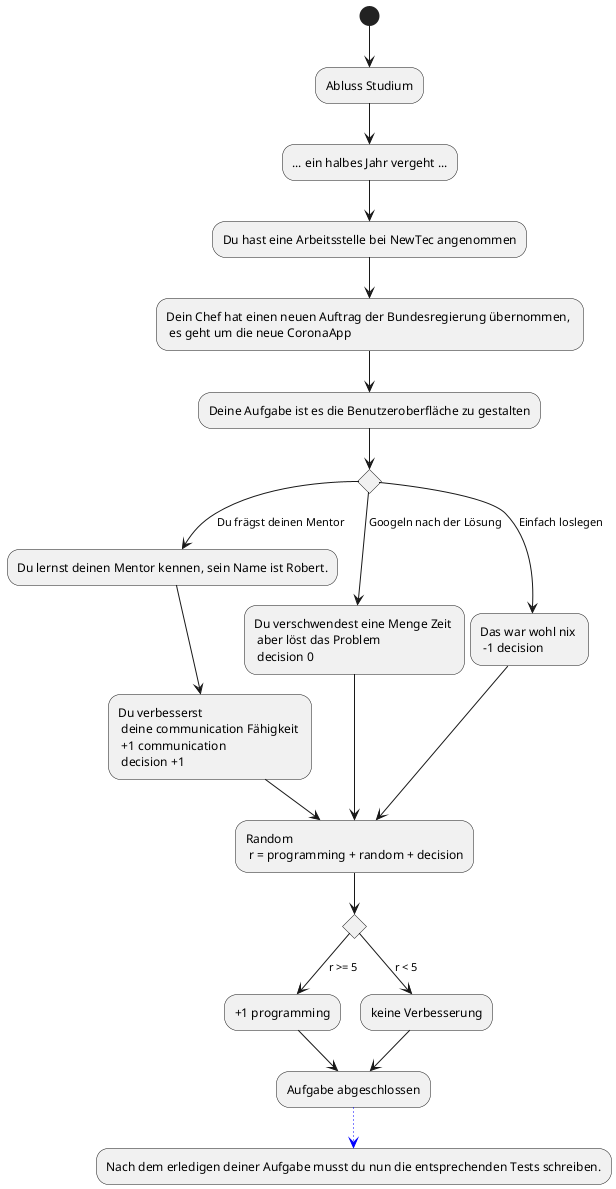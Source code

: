 @startuml
(*) --> "Abluss Studium" as as
--> "... ein halbes Jahr vergeht ..."
--> "Du hast eine Arbeitsstelle bei NewTec angenommen"
--> "Dein Chef hat einen neuen Auftrag der Bundesregierung übernommen, \n es geht um die neue CoronaApp" as a1
--> "Deine Aufgabe ist es die Benutzeroberfläche zu gestalten"
if "" then
--> [Du frägst deinen Mentor] "Du lernst deinen Mentor kennen, sein Name ist Robert."
--> "Du verbesserst \n deine communication Fähigkeit \n +1 communication \n decision +1" as a
else
--> [Googeln nach der Lösung] "Du verschwendest eine Menge Zeit \n aber löst das Problem \n decision 0" as b
else
--> [Einfach loslegen] "Das war wohl nix \n -1 decision" as c

a --> "Random \n r = programming + random + decision" as r
b --> r
c --> r

if "" then
--> [r >= 5] "+1 programming" as p1
else
--> [r < 5] "keine Verbesserung"

--> "Aufgabe abgeschlossen" as aa

p1 --> aa


-[#blue,dotted]-> "Nach dem erledigen deiner Aufgabe musst du nun die entsprechenden Tests schreiben."



@enduml